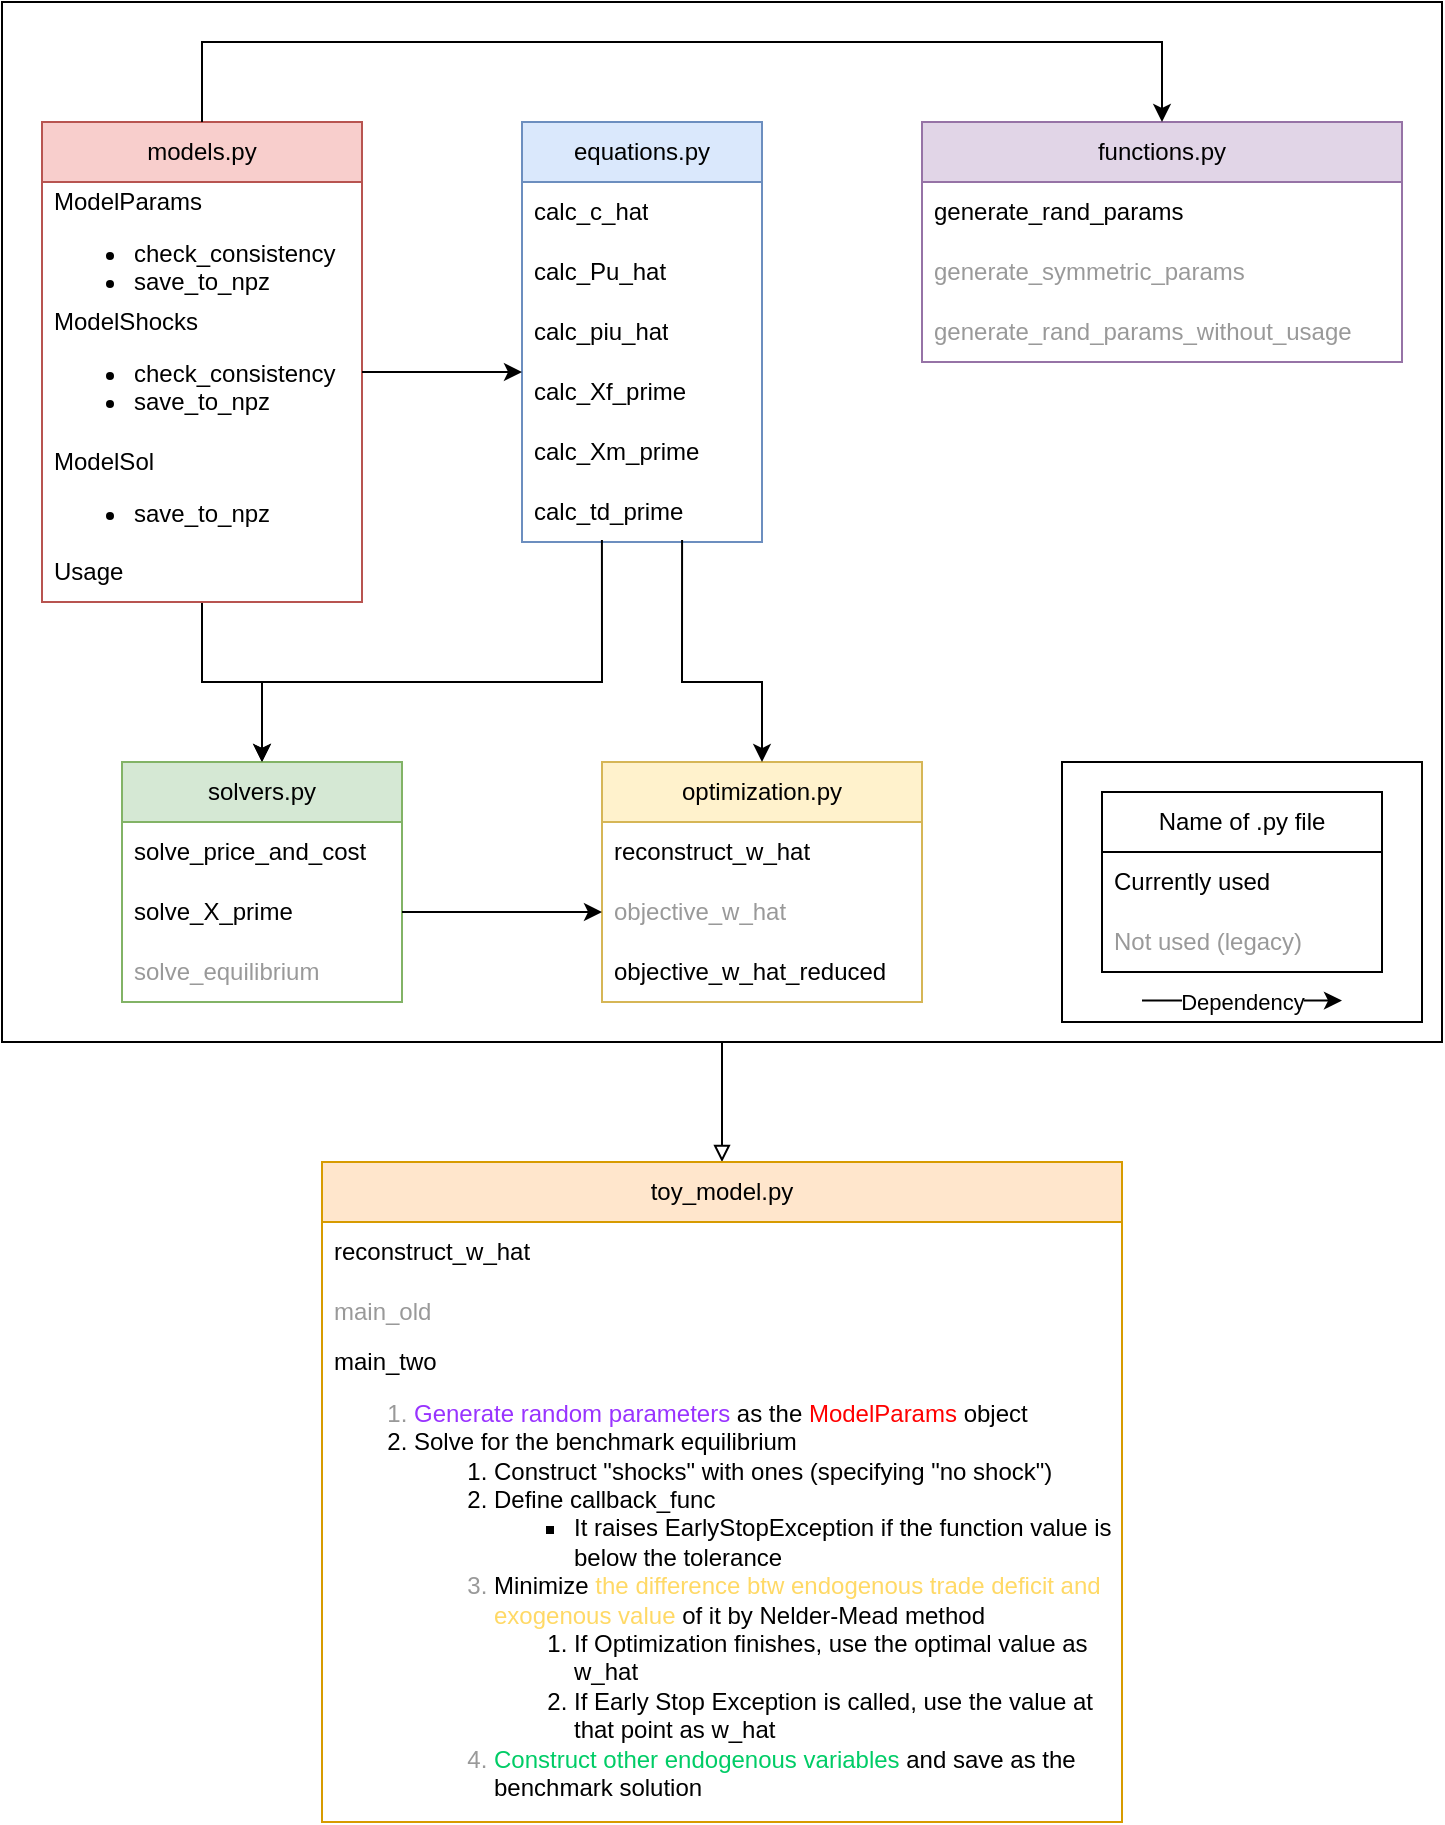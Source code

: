 <mxfile version="20.7.4" type="device"><diagram id="Lqc5VTTtfE9WFwVzX8_v" name="ページ1"><mxGraphModel dx="941" dy="644" grid="1" gridSize="10" guides="1" tooltips="1" connect="1" arrows="1" fold="1" page="1" pageScale="1" pageWidth="827" pageHeight="1169" math="0" shadow="0"><root><mxCell id="0"/><mxCell id="1" parent="0"/><mxCell id="zESGBfAv8kfooqxQL0nU-47" value="" style="rounded=0;whiteSpace=wrap;html=1;fontColor=#00CC66;" parent="1" vertex="1"><mxGeometry x="20" y="100" width="720" height="520" as="geometry"/></mxCell><mxCell id="zESGBfAv8kfooqxQL0nU-55" value="" style="rounded=0;whiteSpace=wrap;html=1;fontColor=#000000;" parent="1" vertex="1"><mxGeometry x="550" y="480" width="180" height="130" as="geometry"/></mxCell><mxCell id="zESGBfAv8kfooqxQL0nU-48" style="edgeStyle=orthogonalEdgeStyle;rounded=0;orthogonalLoop=1;jettySize=auto;html=1;exitX=0.5;exitY=1;exitDx=0;exitDy=0;fontColor=#00CC66;endArrow=block;endFill=0;entryX=0.5;entryY=0;entryDx=0;entryDy=0;" parent="1" source="zESGBfAv8kfooqxQL0nU-47" target="zESGBfAv8kfooqxQL0nU-40" edge="1"><mxGeometry relative="1" as="geometry"><mxPoint x="380" y="670" as="targetPoint"/></mxGeometry></mxCell><mxCell id="zESGBfAv8kfooqxQL0nU-1" value="equations.py" style="swimlane;fontStyle=0;childLayout=stackLayout;horizontal=1;startSize=30;horizontalStack=0;resizeParent=1;resizeParentMax=0;resizeLast=0;collapsible=1;marginBottom=0;whiteSpace=wrap;html=1;fillColor=#dae8fc;strokeColor=#6c8ebf;" parent="1" vertex="1"><mxGeometry x="280" y="160" width="120" height="210" as="geometry"/></mxCell><mxCell id="zESGBfAv8kfooqxQL0nU-2" value="calc_c_hat" style="text;strokeColor=none;fillColor=none;align=left;verticalAlign=middle;spacingLeft=4;spacingRight=4;overflow=hidden;points=[[0,0.5],[1,0.5]];portConstraint=eastwest;rotatable=0;whiteSpace=wrap;html=1;" parent="zESGBfAv8kfooqxQL0nU-1" vertex="1"><mxGeometry y="30" width="120" height="30" as="geometry"/></mxCell><mxCell id="zESGBfAv8kfooqxQL0nU-3" value="calc_Pu_hat" style="text;strokeColor=none;fillColor=none;align=left;verticalAlign=middle;spacingLeft=4;spacingRight=4;overflow=hidden;points=[[0,0.5],[1,0.5]];portConstraint=eastwest;rotatable=0;whiteSpace=wrap;html=1;" parent="zESGBfAv8kfooqxQL0nU-1" vertex="1"><mxGeometry y="60" width="120" height="30" as="geometry"/></mxCell><mxCell id="zESGBfAv8kfooqxQL0nU-4" value="calc_piu_hat" style="text;strokeColor=none;fillColor=none;align=left;verticalAlign=middle;spacingLeft=4;spacingRight=4;overflow=hidden;points=[[0,0.5],[1,0.5]];portConstraint=eastwest;rotatable=0;whiteSpace=wrap;html=1;" parent="zESGBfAv8kfooqxQL0nU-1" vertex="1"><mxGeometry y="90" width="120" height="30" as="geometry"/></mxCell><mxCell id="zESGBfAv8kfooqxQL0nU-5" value="calc_Xf_prime" style="text;strokeColor=none;fillColor=none;align=left;verticalAlign=middle;spacingLeft=4;spacingRight=4;overflow=hidden;points=[[0,0.5],[1,0.5]];portConstraint=eastwest;rotatable=0;whiteSpace=wrap;html=1;" parent="zESGBfAv8kfooqxQL0nU-1" vertex="1"><mxGeometry y="120" width="120" height="30" as="geometry"/></mxCell><mxCell id="zESGBfAv8kfooqxQL0nU-8" value="calc_Xm_prime" style="text;strokeColor=none;fillColor=none;align=left;verticalAlign=middle;spacingLeft=4;spacingRight=4;overflow=hidden;points=[[0,0.5],[1,0.5]];portConstraint=eastwest;rotatable=0;whiteSpace=wrap;html=1;" parent="zESGBfAv8kfooqxQL0nU-1" vertex="1"><mxGeometry y="150" width="120" height="30" as="geometry"/></mxCell><mxCell id="zESGBfAv8kfooqxQL0nU-9" value="calc_td_prime" style="text;strokeColor=none;fillColor=none;align=left;verticalAlign=middle;spacingLeft=4;spacingRight=4;overflow=hidden;points=[[0,0.5],[1,0.5]];portConstraint=eastwest;rotatable=0;whiteSpace=wrap;html=1;" parent="zESGBfAv8kfooqxQL0nU-1" vertex="1"><mxGeometry y="180" width="120" height="30" as="geometry"/></mxCell><mxCell id="zESGBfAv8kfooqxQL0nU-35" style="edgeStyle=orthogonalEdgeStyle;rounded=0;orthogonalLoop=1;jettySize=auto;html=1;exitX=0.5;exitY=1;exitDx=0;exitDy=0;entryX=0.5;entryY=0;entryDx=0;entryDy=0;fontColor=#000000;" parent="1" source="zESGBfAv8kfooqxQL0nU-10" target="zESGBfAv8kfooqxQL0nU-20" edge="1"><mxGeometry relative="1" as="geometry"/></mxCell><mxCell id="zESGBfAv8kfooqxQL0nU-10" value="models.py" style="swimlane;fontStyle=0;childLayout=stackLayout;horizontal=1;startSize=30;horizontalStack=0;resizeParent=1;resizeParentMax=0;resizeLast=0;collapsible=1;marginBottom=0;whiteSpace=wrap;html=1;fillColor=#f8cecc;strokeColor=#b85450;" parent="1" vertex="1"><mxGeometry x="40" y="160" width="160" height="240" as="geometry"/></mxCell><mxCell id="zESGBfAv8kfooqxQL0nU-11" value="ModelParams&lt;br&gt;&lt;ul&gt;&lt;li&gt;check_consistency&lt;/li&gt;&lt;li&gt;save_to_npz&lt;/li&gt;&lt;/ul&gt;" style="text;strokeColor=none;fillColor=none;align=left;verticalAlign=middle;spacingLeft=4;spacingRight=4;overflow=hidden;points=[[0,0.5],[1,0.5]];portConstraint=eastwest;rotatable=0;whiteSpace=wrap;html=1;" parent="zESGBfAv8kfooqxQL0nU-10" vertex="1"><mxGeometry y="30" width="160" height="60" as="geometry"/></mxCell><mxCell id="zESGBfAv8kfooqxQL0nU-12" value="ModelShocks&lt;br&gt;&lt;ul&gt;&lt;li&gt;check_consistency&lt;/li&gt;&lt;li&gt;save_to_npz&lt;/li&gt;&lt;/ul&gt;" style="text;strokeColor=none;fillColor=none;align=left;verticalAlign=middle;spacingLeft=4;spacingRight=4;overflow=hidden;points=[[0,0.5],[1,0.5]];portConstraint=eastwest;rotatable=0;whiteSpace=wrap;html=1;" parent="zESGBfAv8kfooqxQL0nU-10" vertex="1"><mxGeometry y="90" width="160" height="70" as="geometry"/></mxCell><mxCell id="zESGBfAv8kfooqxQL0nU-13" value="ModelSol&lt;br&gt;&lt;ul&gt;&lt;li&gt;save_to_npz&lt;/li&gt;&lt;/ul&gt;" style="text;strokeColor=none;fillColor=none;align=left;verticalAlign=middle;spacingLeft=4;spacingRight=4;overflow=hidden;points=[[0,0.5],[1,0.5]];portConstraint=eastwest;rotatable=0;whiteSpace=wrap;html=1;" parent="zESGBfAv8kfooqxQL0nU-10" vertex="1"><mxGeometry y="160" width="160" height="50" as="geometry"/></mxCell><mxCell id="zESGBfAv8kfooqxQL0nU-18" value="Usage" style="text;strokeColor=none;fillColor=none;align=left;verticalAlign=middle;spacingLeft=4;spacingRight=4;overflow=hidden;points=[[0,0.5],[1,0.5]];portConstraint=eastwest;rotatable=0;whiteSpace=wrap;html=1;" parent="zESGBfAv8kfooqxQL0nU-10" vertex="1"><mxGeometry y="210" width="160" height="30" as="geometry"/></mxCell><mxCell id="zESGBfAv8kfooqxQL0nU-20" value="solvers.py" style="swimlane;fontStyle=0;childLayout=stackLayout;horizontal=1;startSize=30;horizontalStack=0;resizeParent=1;resizeParentMax=0;resizeLast=0;collapsible=1;marginBottom=0;whiteSpace=wrap;html=1;fillColor=#d5e8d4;strokeColor=#82b366;" parent="1" vertex="1"><mxGeometry x="80" y="480" width="140" height="120" as="geometry"/></mxCell><mxCell id="zESGBfAv8kfooqxQL0nU-21" value="solve_price_and_cost" style="text;strokeColor=none;fillColor=none;align=left;verticalAlign=middle;spacingLeft=4;spacingRight=4;overflow=hidden;points=[[0,0.5],[1,0.5]];portConstraint=eastwest;rotatable=0;whiteSpace=wrap;html=1;" parent="zESGBfAv8kfooqxQL0nU-20" vertex="1"><mxGeometry y="30" width="140" height="30" as="geometry"/></mxCell><mxCell id="zESGBfAv8kfooqxQL0nU-22" value="solve_X_prime" style="text;strokeColor=none;fillColor=none;align=left;verticalAlign=middle;spacingLeft=4;spacingRight=4;overflow=hidden;points=[[0,0.5],[1,0.5]];portConstraint=eastwest;rotatable=0;whiteSpace=wrap;html=1;" parent="zESGBfAv8kfooqxQL0nU-20" vertex="1"><mxGeometry y="60" width="140" height="30" as="geometry"/></mxCell><mxCell id="zESGBfAv8kfooqxQL0nU-23" value="&lt;font color=&quot;#999999&quot;&gt;solve_equilibrium&lt;/font&gt;" style="text;strokeColor=none;fillColor=none;align=left;verticalAlign=middle;spacingLeft=4;spacingRight=4;overflow=hidden;points=[[0,0.5],[1,0.5]];portConstraint=eastwest;rotatable=0;whiteSpace=wrap;html=1;" parent="zESGBfAv8kfooqxQL0nU-20" vertex="1"><mxGeometry y="90" width="140" height="30" as="geometry"/></mxCell><mxCell id="zESGBfAv8kfooqxQL0nU-24" value="&lt;font color=&quot;#000000&quot;&gt;functions.py&lt;/font&gt;" style="swimlane;fontStyle=0;childLayout=stackLayout;horizontal=1;startSize=30;horizontalStack=0;resizeParent=1;resizeParentMax=0;resizeLast=0;collapsible=1;marginBottom=0;whiteSpace=wrap;html=1;fillColor=#e1d5e7;strokeColor=#9673a6;" parent="1" vertex="1"><mxGeometry x="480" y="160" width="240" height="120" as="geometry"/></mxCell><mxCell id="zESGBfAv8kfooqxQL0nU-25" value="&lt;font color=&quot;#000000&quot;&gt;generate_rand_params&lt;/font&gt;" style="text;strokeColor=none;fillColor=none;align=left;verticalAlign=middle;spacingLeft=4;spacingRight=4;overflow=hidden;points=[[0,0.5],[1,0.5]];portConstraint=eastwest;rotatable=0;whiteSpace=wrap;html=1;fontColor=#999999;" parent="zESGBfAv8kfooqxQL0nU-24" vertex="1"><mxGeometry y="30" width="240" height="30" as="geometry"/></mxCell><mxCell id="zESGBfAv8kfooqxQL0nU-26" value="generate_symmetric_params" style="text;strokeColor=none;fillColor=none;align=left;verticalAlign=middle;spacingLeft=4;spacingRight=4;overflow=hidden;points=[[0,0.5],[1,0.5]];portConstraint=eastwest;rotatable=0;whiteSpace=wrap;html=1;fontColor=#999999;" parent="zESGBfAv8kfooqxQL0nU-24" vertex="1"><mxGeometry y="60" width="240" height="30" as="geometry"/></mxCell><mxCell id="zESGBfAv8kfooqxQL0nU-27" value="generate_rand_params_without_usage" style="text;strokeColor=none;fillColor=none;align=left;verticalAlign=middle;spacingLeft=4;spacingRight=4;overflow=hidden;points=[[0,0.5],[1,0.5]];portConstraint=eastwest;rotatable=0;whiteSpace=wrap;html=1;fontColor=#999999;" parent="zESGBfAv8kfooqxQL0nU-24" vertex="1"><mxGeometry y="90" width="240" height="30" as="geometry"/></mxCell><mxCell id="zESGBfAv8kfooqxQL0nU-28" value="" style="endArrow=classic;html=1;rounded=0;fontColor=#000000;exitX=1;exitY=0.5;exitDx=0;exitDy=0;entryX=0;entryY=0.167;entryDx=0;entryDy=0;entryPerimeter=0;" parent="1" source="zESGBfAv8kfooqxQL0nU-12" target="zESGBfAv8kfooqxQL0nU-5" edge="1"><mxGeometry width="50" height="50" relative="1" as="geometry"><mxPoint x="320" y="560" as="sourcePoint"/><mxPoint x="370" y="510" as="targetPoint"/></mxGeometry></mxCell><mxCell id="zESGBfAv8kfooqxQL0nU-30" value="" style="endArrow=classic;html=1;rounded=0;fontColor=#000000;exitX=0.5;exitY=0;exitDx=0;exitDy=0;entryX=0.5;entryY=0;entryDx=0;entryDy=0;" parent="1" source="zESGBfAv8kfooqxQL0nU-10" target="zESGBfAv8kfooqxQL0nU-24" edge="1"><mxGeometry width="50" height="50" relative="1" as="geometry"><mxPoint x="310" y="560" as="sourcePoint"/><mxPoint x="360" y="510" as="targetPoint"/><Array as="points"><mxPoint x="120" y="120"/><mxPoint x="600" y="120"/></Array></mxGeometry></mxCell><mxCell id="zESGBfAv8kfooqxQL0nU-31" value="optimization.py" style="swimlane;fontStyle=0;childLayout=stackLayout;horizontal=1;startSize=30;horizontalStack=0;resizeParent=1;resizeParentMax=0;resizeLast=0;collapsible=1;marginBottom=0;whiteSpace=wrap;html=1;fillColor=#fff2cc;strokeColor=#d6b656;" parent="1" vertex="1"><mxGeometry x="320" y="480" width="160" height="120" as="geometry"/></mxCell><mxCell id="FPuGL5NDelWNRy-ppYHN-1" value="reconstruct_w_hat" style="text;strokeColor=none;fillColor=none;align=left;verticalAlign=middle;spacingLeft=4;spacingRight=4;overflow=hidden;points=[[0,0.5],[1,0.5]];portConstraint=eastwest;rotatable=0;whiteSpace=wrap;html=1;" vertex="1" parent="zESGBfAv8kfooqxQL0nU-31"><mxGeometry y="30" width="160" height="30" as="geometry"/></mxCell><mxCell id="zESGBfAv8kfooqxQL0nU-32" value="&lt;font color=&quot;#999999&quot;&gt;objective_w_hat&lt;/font&gt;" style="text;strokeColor=none;fillColor=none;align=left;verticalAlign=middle;spacingLeft=4;spacingRight=4;overflow=hidden;points=[[0,0.5],[1,0.5]];portConstraint=eastwest;rotatable=0;whiteSpace=wrap;html=1;fontColor=#000000;" parent="zESGBfAv8kfooqxQL0nU-31" vertex="1"><mxGeometry y="60" width="160" height="30" as="geometry"/></mxCell><mxCell id="zESGBfAv8kfooqxQL0nU-33" value="objective_w_hat_reduced" style="text;strokeColor=none;fillColor=none;align=left;verticalAlign=middle;spacingLeft=4;spacingRight=4;overflow=hidden;points=[[0,0.5],[1,0.5]];portConstraint=eastwest;rotatable=0;whiteSpace=wrap;html=1;fontColor=#000000;" parent="zESGBfAv8kfooqxQL0nU-31" vertex="1"><mxGeometry y="90" width="160" height="30" as="geometry"/></mxCell><mxCell id="zESGBfAv8kfooqxQL0nU-36" value="" style="endArrow=classic;html=1;rounded=0;fontColor=#000000;entryX=0.5;entryY=0;entryDx=0;entryDy=0;exitX=0.333;exitY=0.967;exitDx=0;exitDy=0;exitPerimeter=0;" parent="1" source="zESGBfAv8kfooqxQL0nU-9" target="zESGBfAv8kfooqxQL0nU-20" edge="1"><mxGeometry width="50" height="50" relative="1" as="geometry"><mxPoint x="339" y="370" as="sourcePoint"/><mxPoint x="350" y="330" as="targetPoint"/><Array as="points"><mxPoint x="320" y="440"/><mxPoint x="150" y="440"/></Array></mxGeometry></mxCell><mxCell id="zESGBfAv8kfooqxQL0nU-37" style="edgeStyle=orthogonalEdgeStyle;rounded=0;orthogonalLoop=1;jettySize=auto;html=1;exitX=1;exitY=0.5;exitDx=0;exitDy=0;entryX=0;entryY=0.5;entryDx=0;entryDy=0;fontColor=#000000;" parent="1" source="zESGBfAv8kfooqxQL0nU-22" target="zESGBfAv8kfooqxQL0nU-32" edge="1"><mxGeometry relative="1" as="geometry"/></mxCell><mxCell id="zESGBfAv8kfooqxQL0nU-38" value="" style="endArrow=classic;html=1;rounded=0;fontColor=#000000;entryX=0.5;entryY=0;entryDx=0;entryDy=0;exitX=0.667;exitY=0.967;exitDx=0;exitDy=0;exitPerimeter=0;" parent="1" source="zESGBfAv8kfooqxQL0nU-9" target="zESGBfAv8kfooqxQL0nU-31" edge="1"><mxGeometry width="50" height="50" relative="1" as="geometry"><mxPoint x="340" y="370" as="sourcePoint"/><mxPoint x="350" y="330" as="targetPoint"/><Array as="points"><mxPoint x="360" y="440"/><mxPoint x="400" y="440"/></Array></mxGeometry></mxCell><mxCell id="zESGBfAv8kfooqxQL0nU-40" value="&lt;font color=&quot;#000000&quot;&gt;toy_model.py&lt;/font&gt;" style="swimlane;fontStyle=0;childLayout=stackLayout;horizontal=1;startSize=30;horizontalStack=0;resizeParent=1;resizeParentMax=0;resizeLast=0;collapsible=1;marginBottom=0;whiteSpace=wrap;html=1;fillColor=#ffe6cc;strokeColor=#d79b00;" parent="1" vertex="1"><mxGeometry x="180" y="680" width="400" height="330" as="geometry"/></mxCell><mxCell id="zESGBfAv8kfooqxQL0nU-41" value="&lt;font color=&quot;#000000&quot;&gt;reconstruct_w_hat&lt;/font&gt;" style="text;strokeColor=none;fillColor=none;align=left;verticalAlign=middle;spacingLeft=4;spacingRight=4;overflow=hidden;points=[[0,0.5],[1,0.5]];portConstraint=eastwest;rotatable=0;whiteSpace=wrap;html=1;fontColor=#999999;" parent="zESGBfAv8kfooqxQL0nU-40" vertex="1"><mxGeometry y="30" width="400" height="30" as="geometry"/></mxCell><mxCell id="zESGBfAv8kfooqxQL0nU-42" value="main_old" style="text;strokeColor=none;fillColor=none;align=left;verticalAlign=middle;spacingLeft=4;spacingRight=4;overflow=hidden;points=[[0,0.5],[1,0.5]];portConstraint=eastwest;rotatable=0;whiteSpace=wrap;html=1;fontColor=#999999;" parent="zESGBfAv8kfooqxQL0nU-40" vertex="1"><mxGeometry y="60" width="400" height="30" as="geometry"/></mxCell><mxCell id="zESGBfAv8kfooqxQL0nU-43" value="&lt;font color=&quot;#000000&quot;&gt;main_two&lt;/font&gt;&lt;br&gt;&lt;ol style=&quot;&quot;&gt;&lt;li style=&quot;&quot;&gt;&lt;font color=&quot;#9933ff&quot;&gt;Generate random parameters&lt;/font&gt;&lt;font color=&quot;#000000&quot;&gt; as the &lt;/font&gt;&lt;font color=&quot;#ff0000&quot;&gt;ModelParams&lt;/font&gt;&lt;font color=&quot;#000000&quot;&gt; object&lt;/font&gt;&lt;/li&gt;&lt;li style=&quot;color: rgb(0, 0, 0);&quot;&gt;Solve for the benchmark equilibrium&lt;/li&gt;&lt;ol style=&quot;&quot;&gt;&lt;li style=&quot;color: rgb(0, 0, 0);&quot;&gt;Construct &quot;shocks&quot; with ones (specifying &quot;no shock&quot;)&lt;/li&gt;&lt;li style=&quot;color: rgb(0, 0, 0);&quot;&gt;Define callback_func&lt;/li&gt;&lt;ul style=&quot;color: rgb(0, 0, 0);&quot;&gt;&lt;li&gt;It raises EarlyStopException if the function value is below the tolerance&lt;/li&gt;&lt;/ul&gt;&lt;li style=&quot;&quot;&gt;&lt;font color=&quot;#000000&quot;&gt;Minimize &lt;/font&gt;&lt;font color=&quot;#ffd966&quot;&gt;the difference btw endogenous trade deficit and exogenous value&lt;/font&gt;&lt;font color=&quot;#000000&quot;&gt; of it by Nelder-Mead method&lt;/font&gt;&lt;/li&gt;&lt;ol style=&quot;color: rgb(0, 0, 0);&quot;&gt;&lt;li&gt;If Optimization finishes, use the optimal value as w_hat&lt;/li&gt;&lt;li&gt;If Early Stop Exception is called, use the value at that point as w_hat&lt;/li&gt;&lt;/ol&gt;&lt;li style=&quot;&quot;&gt;&lt;font color=&quot;#00cc66&quot;&gt;Construct other endogenous variables&lt;/font&gt;&lt;span style=&quot;color: rgb(0, 0, 0);&quot;&gt; and save as the benchmark solution&lt;/span&gt;&lt;/li&gt;&lt;/ol&gt;&lt;/ol&gt;" style="text;strokeColor=none;fillColor=none;align=left;verticalAlign=middle;spacingLeft=4;spacingRight=4;overflow=hidden;points=[[0,0.5],[1,0.5]];portConstraint=eastwest;rotatable=0;whiteSpace=wrap;html=1;fontColor=#999999;" parent="zESGBfAv8kfooqxQL0nU-40" vertex="1"><mxGeometry y="90" width="400" height="240" as="geometry"/></mxCell><mxCell id="zESGBfAv8kfooqxQL0nU-49" value="" style="endArrow=classic;html=1;rounded=0;fontColor=#00CC66;" parent="1" edge="1"><mxGeometry relative="1" as="geometry"><mxPoint x="590" y="599.31" as="sourcePoint"/><mxPoint x="690" y="599.31" as="targetPoint"/></mxGeometry></mxCell><mxCell id="zESGBfAv8kfooqxQL0nU-50" value="&lt;font color=&quot;#000000&quot;&gt;Dependency&lt;/font&gt;" style="edgeLabel;resizable=0;html=1;align=center;verticalAlign=middle;fontColor=#00CC66;" parent="zESGBfAv8kfooqxQL0nU-49" connectable="0" vertex="1"><mxGeometry relative="1" as="geometry"/></mxCell><mxCell id="zESGBfAv8kfooqxQL0nU-51" value="Name of .py file" style="swimlane;fontStyle=0;childLayout=stackLayout;horizontal=1;startSize=30;horizontalStack=0;resizeParent=1;resizeParentMax=0;resizeLast=0;collapsible=1;marginBottom=0;whiteSpace=wrap;html=1;fontColor=#000000;" parent="1" vertex="1"><mxGeometry x="570" y="495" width="140" height="90" as="geometry"/></mxCell><mxCell id="zESGBfAv8kfooqxQL0nU-52" value="Currently used" style="text;strokeColor=none;fillColor=none;align=left;verticalAlign=middle;spacingLeft=4;spacingRight=4;overflow=hidden;points=[[0,0.5],[1,0.5]];portConstraint=eastwest;rotatable=0;whiteSpace=wrap;html=1;fontColor=#000000;" parent="zESGBfAv8kfooqxQL0nU-51" vertex="1"><mxGeometry y="30" width="140" height="30" as="geometry"/></mxCell><mxCell id="zESGBfAv8kfooqxQL0nU-53" value="&lt;font color=&quot;#999999&quot;&gt;Not used (legacy)&lt;/font&gt;" style="text;strokeColor=none;fillColor=none;align=left;verticalAlign=middle;spacingLeft=4;spacingRight=4;overflow=hidden;points=[[0,0.5],[1,0.5]];portConstraint=eastwest;rotatable=0;whiteSpace=wrap;html=1;fontColor=#000000;" parent="zESGBfAv8kfooqxQL0nU-51" vertex="1"><mxGeometry y="60" width="140" height="30" as="geometry"/></mxCell></root></mxGraphModel></diagram></mxfile>